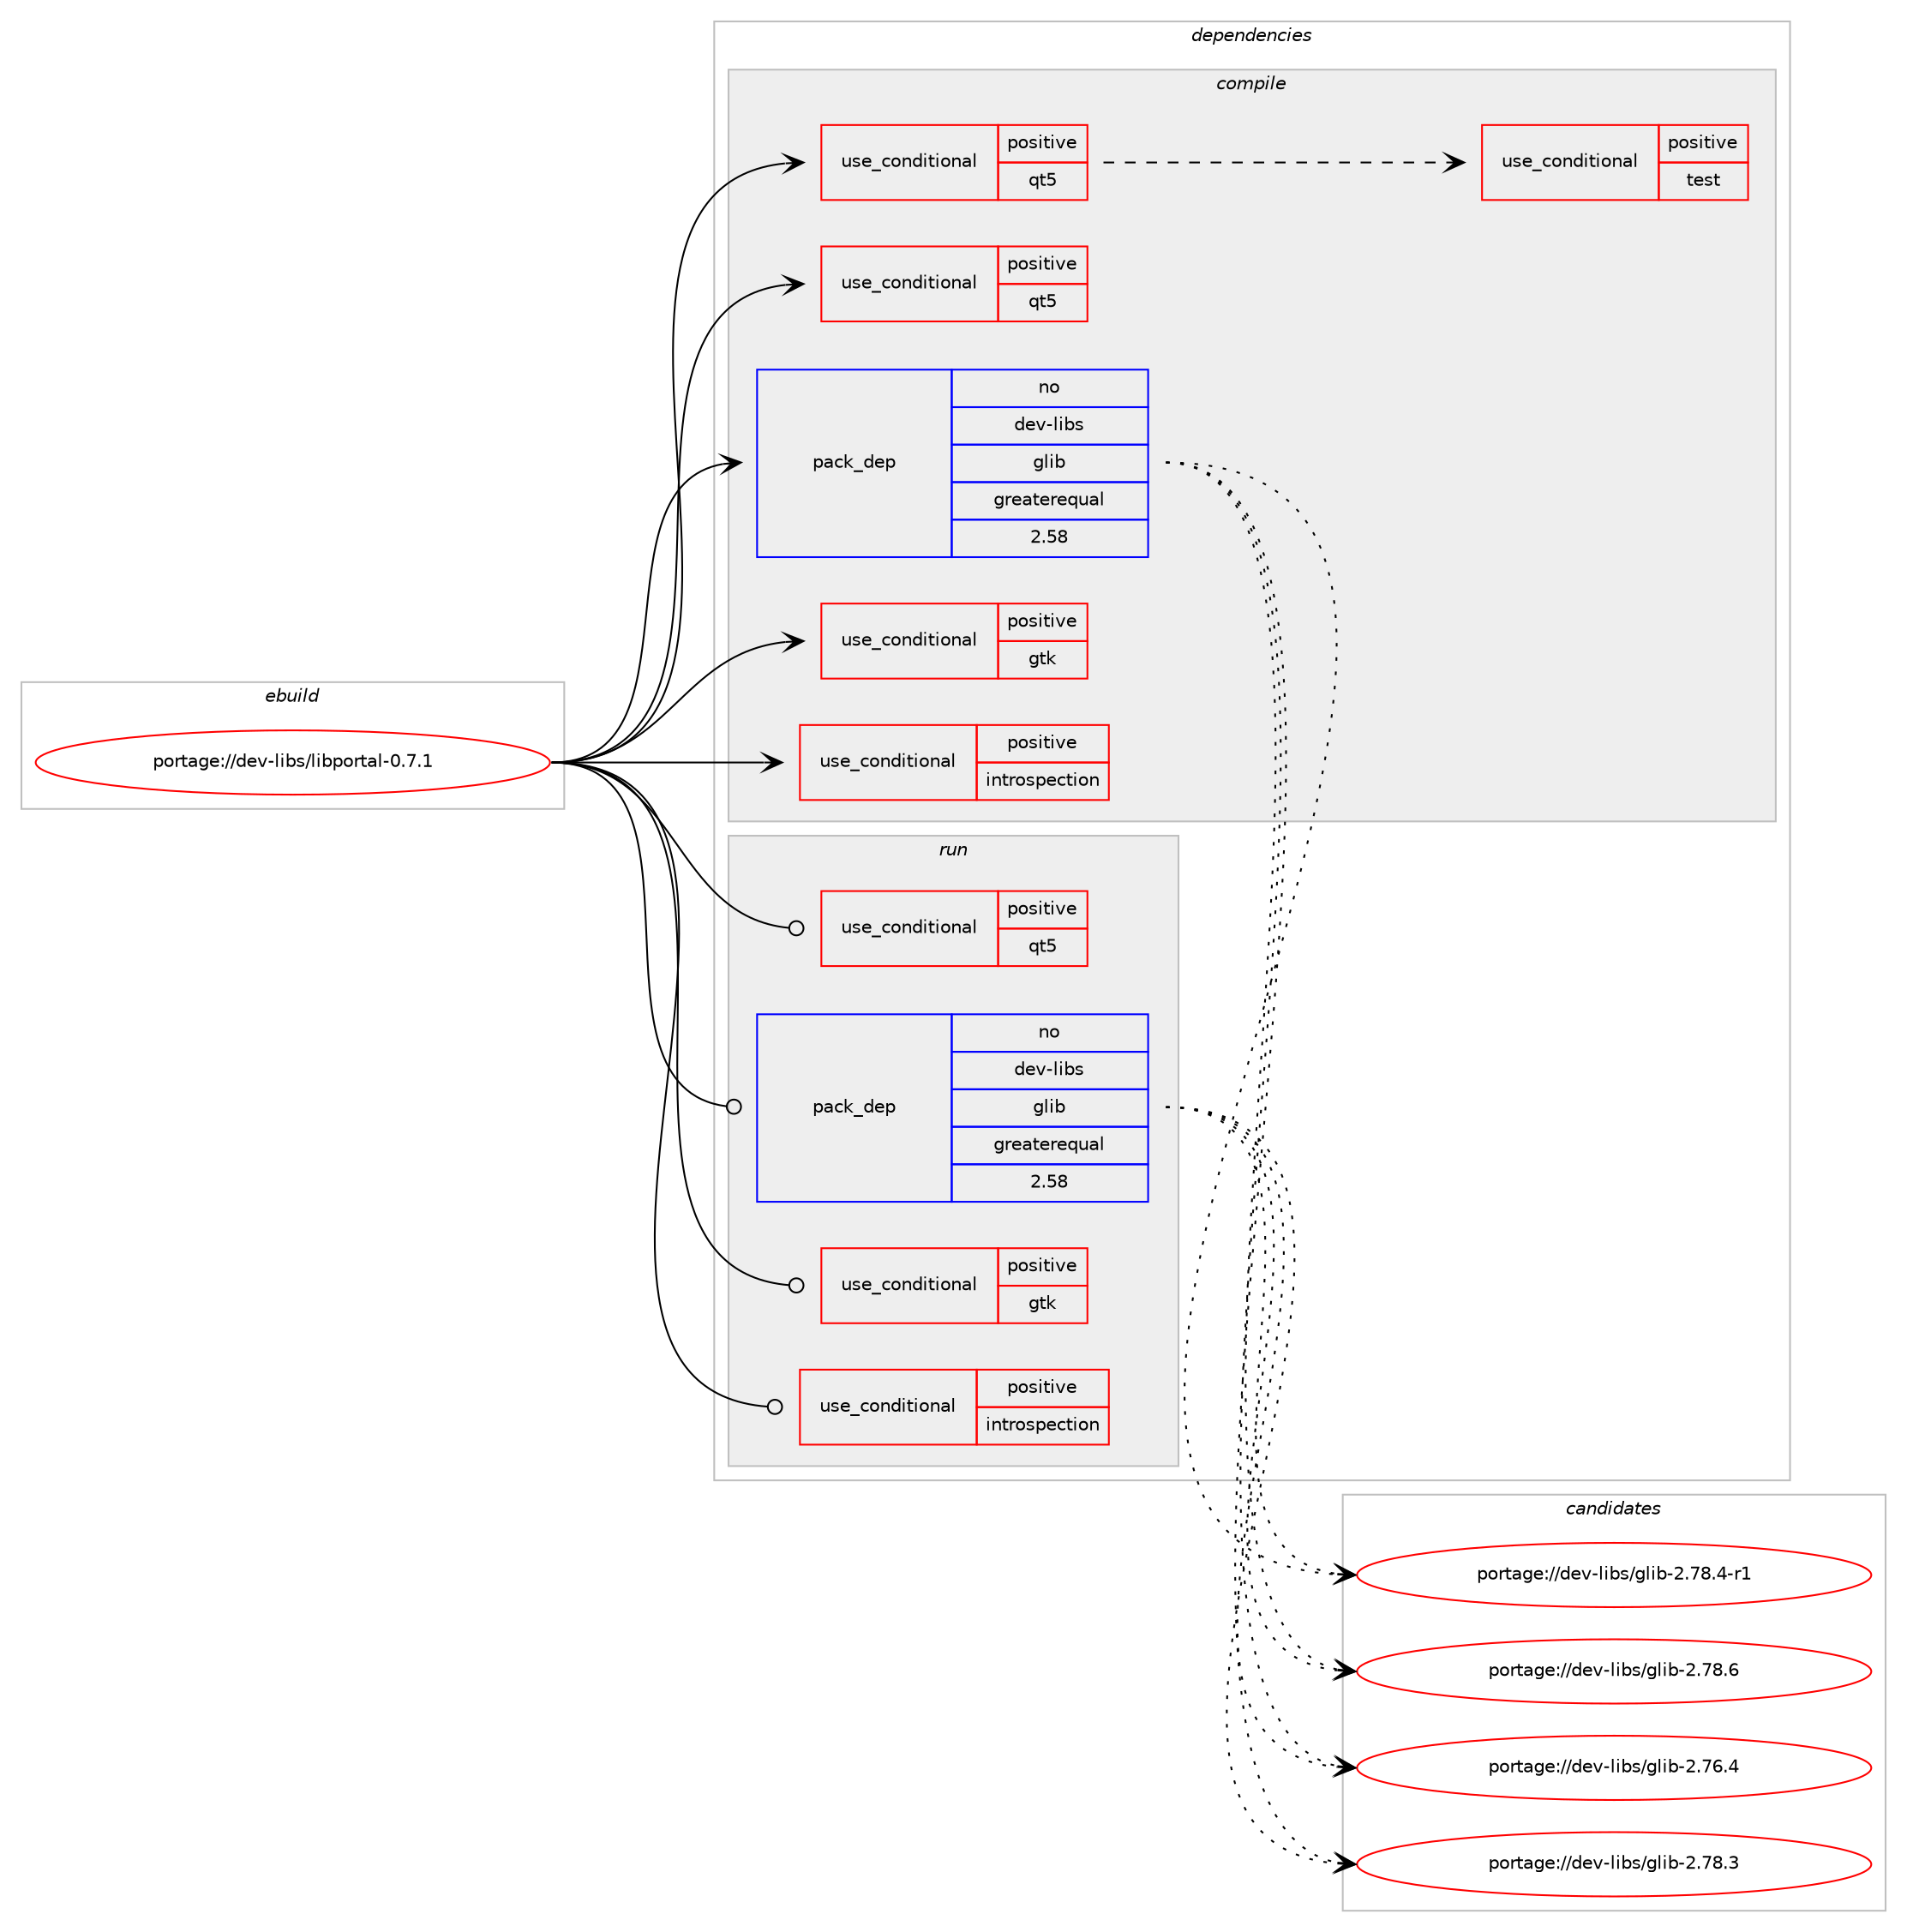 digraph prolog {

# *************
# Graph options
# *************

newrank=true;
concentrate=true;
compound=true;
graph [rankdir=LR,fontname=Helvetica,fontsize=10,ranksep=1.5];#, ranksep=2.5, nodesep=0.2];
edge  [arrowhead=vee];
node  [fontname=Helvetica,fontsize=10];

# **********
# The ebuild
# **********

subgraph cluster_leftcol {
color=gray;
rank=same;
label=<<i>ebuild</i>>;
id [label="portage://dev-libs/libportal-0.7.1", color=red, width=4, href="../dev-libs/libportal-0.7.1.svg"];
}

# ****************
# The dependencies
# ****************

subgraph cluster_midcol {
color=gray;
label=<<i>dependencies</i>>;
subgraph cluster_compile {
fillcolor="#eeeeee";
style=filled;
label=<<i>compile</i>>;
subgraph cond26382 {
dependency56290 [label=<<TABLE BORDER="0" CELLBORDER="1" CELLSPACING="0" CELLPADDING="4"><TR><TD ROWSPAN="3" CELLPADDING="10">use_conditional</TD></TR><TR><TD>positive</TD></TR><TR><TD>gtk</TD></TR></TABLE>>, shape=none, color=red];
# *** BEGIN UNKNOWN DEPENDENCY TYPE (TODO) ***
# dependency56290 -> package_dependency(portage://dev-libs/libportal-0.7.1,install,no,x11-libs,gtk+,none,[,,],[slot(3)],[])
# *** END UNKNOWN DEPENDENCY TYPE (TODO) ***

# *** BEGIN UNKNOWN DEPENDENCY TYPE (TODO) ***
# dependency56290 -> package_dependency(portage://dev-libs/libportal-0.7.1,install,no,gui-libs,gtk,none,[,,],[slot(4)],[])
# *** END UNKNOWN DEPENDENCY TYPE (TODO) ***

}
id:e -> dependency56290:w [weight=20,style="solid",arrowhead="vee"];
subgraph cond26383 {
dependency56291 [label=<<TABLE BORDER="0" CELLBORDER="1" CELLSPACING="0" CELLPADDING="4"><TR><TD ROWSPAN="3" CELLPADDING="10">use_conditional</TD></TR><TR><TD>positive</TD></TR><TR><TD>introspection</TD></TR></TABLE>>, shape=none, color=red];
# *** BEGIN UNKNOWN DEPENDENCY TYPE (TODO) ***
# dependency56291 -> package_dependency(portage://dev-libs/libportal-0.7.1,install,no,dev-libs,gobject-introspection,none,[,,],any_same_slot,[])
# *** END UNKNOWN DEPENDENCY TYPE (TODO) ***

}
id:e -> dependency56291:w [weight=20,style="solid",arrowhead="vee"];
subgraph cond26384 {
dependency56292 [label=<<TABLE BORDER="0" CELLBORDER="1" CELLSPACING="0" CELLPADDING="4"><TR><TD ROWSPAN="3" CELLPADDING="10">use_conditional</TD></TR><TR><TD>positive</TD></TR><TR><TD>qt5</TD></TR></TABLE>>, shape=none, color=red];
subgraph cond26385 {
dependency56293 [label=<<TABLE BORDER="0" CELLBORDER="1" CELLSPACING="0" CELLPADDING="4"><TR><TD ROWSPAN="3" CELLPADDING="10">use_conditional</TD></TR><TR><TD>positive</TD></TR><TR><TD>test</TD></TR></TABLE>>, shape=none, color=red];
# *** BEGIN UNKNOWN DEPENDENCY TYPE (TODO) ***
# dependency56293 -> package_dependency(portage://dev-libs/libportal-0.7.1,install,no,dev-qt,qttest,none,[,,],any_same_slot,[])
# *** END UNKNOWN DEPENDENCY TYPE (TODO) ***

}
dependency56292:e -> dependency56293:w [weight=20,style="dashed",arrowhead="vee"];
}
id:e -> dependency56292:w [weight=20,style="solid",arrowhead="vee"];
subgraph cond26386 {
dependency56294 [label=<<TABLE BORDER="0" CELLBORDER="1" CELLSPACING="0" CELLPADDING="4"><TR><TD ROWSPAN="3" CELLPADDING="10">use_conditional</TD></TR><TR><TD>positive</TD></TR><TR><TD>qt5</TD></TR></TABLE>>, shape=none, color=red];
# *** BEGIN UNKNOWN DEPENDENCY TYPE (TODO) ***
# dependency56294 -> package_dependency(portage://dev-libs/libportal-0.7.1,install,no,dev-qt,qtcore,none,[,,],any_same_slot,[])
# *** END UNKNOWN DEPENDENCY TYPE (TODO) ***

# *** BEGIN UNKNOWN DEPENDENCY TYPE (TODO) ***
# dependency56294 -> package_dependency(portage://dev-libs/libportal-0.7.1,install,no,dev-qt,qtgui,none,[,,],any_same_slot,[])
# *** END UNKNOWN DEPENDENCY TYPE (TODO) ***

# *** BEGIN UNKNOWN DEPENDENCY TYPE (TODO) ***
# dependency56294 -> package_dependency(portage://dev-libs/libportal-0.7.1,install,no,dev-qt,qtx11extras,none,[,,],any_same_slot,[])
# *** END UNKNOWN DEPENDENCY TYPE (TODO) ***

# *** BEGIN UNKNOWN DEPENDENCY TYPE (TODO) ***
# dependency56294 -> package_dependency(portage://dev-libs/libportal-0.7.1,install,no,dev-qt,qtwidgets,none,[,,],any_same_slot,[])
# *** END UNKNOWN DEPENDENCY TYPE (TODO) ***

}
id:e -> dependency56294:w [weight=20,style="solid",arrowhead="vee"];
subgraph pack28749 {
dependency56295 [label=<<TABLE BORDER="0" CELLBORDER="1" CELLSPACING="0" CELLPADDING="4" WIDTH="220"><TR><TD ROWSPAN="6" CELLPADDING="30">pack_dep</TD></TR><TR><TD WIDTH="110">no</TD></TR><TR><TD>dev-libs</TD></TR><TR><TD>glib</TD></TR><TR><TD>greaterequal</TD></TR><TR><TD>2.58</TD></TR></TABLE>>, shape=none, color=blue];
}
id:e -> dependency56295:w [weight=20,style="solid",arrowhead="vee"];
}
subgraph cluster_compileandrun {
fillcolor="#eeeeee";
style=filled;
label=<<i>compile and run</i>>;
}
subgraph cluster_run {
fillcolor="#eeeeee";
style=filled;
label=<<i>run</i>>;
subgraph cond26387 {
dependency56296 [label=<<TABLE BORDER="0" CELLBORDER="1" CELLSPACING="0" CELLPADDING="4"><TR><TD ROWSPAN="3" CELLPADDING="10">use_conditional</TD></TR><TR><TD>positive</TD></TR><TR><TD>gtk</TD></TR></TABLE>>, shape=none, color=red];
# *** BEGIN UNKNOWN DEPENDENCY TYPE (TODO) ***
# dependency56296 -> package_dependency(portage://dev-libs/libportal-0.7.1,run,no,x11-libs,gtk+,none,[,,],[slot(3)],[])
# *** END UNKNOWN DEPENDENCY TYPE (TODO) ***

# *** BEGIN UNKNOWN DEPENDENCY TYPE (TODO) ***
# dependency56296 -> package_dependency(portage://dev-libs/libportal-0.7.1,run,no,gui-libs,gtk,none,[,,],[slot(4)],[])
# *** END UNKNOWN DEPENDENCY TYPE (TODO) ***

}
id:e -> dependency56296:w [weight=20,style="solid",arrowhead="odot"];
subgraph cond26388 {
dependency56297 [label=<<TABLE BORDER="0" CELLBORDER="1" CELLSPACING="0" CELLPADDING="4"><TR><TD ROWSPAN="3" CELLPADDING="10">use_conditional</TD></TR><TR><TD>positive</TD></TR><TR><TD>introspection</TD></TR></TABLE>>, shape=none, color=red];
# *** BEGIN UNKNOWN DEPENDENCY TYPE (TODO) ***
# dependency56297 -> package_dependency(portage://dev-libs/libportal-0.7.1,run,no,dev-libs,gobject-introspection,none,[,,],any_same_slot,[])
# *** END UNKNOWN DEPENDENCY TYPE (TODO) ***

}
id:e -> dependency56297:w [weight=20,style="solid",arrowhead="odot"];
subgraph cond26389 {
dependency56298 [label=<<TABLE BORDER="0" CELLBORDER="1" CELLSPACING="0" CELLPADDING="4"><TR><TD ROWSPAN="3" CELLPADDING="10">use_conditional</TD></TR><TR><TD>positive</TD></TR><TR><TD>qt5</TD></TR></TABLE>>, shape=none, color=red];
# *** BEGIN UNKNOWN DEPENDENCY TYPE (TODO) ***
# dependency56298 -> package_dependency(portage://dev-libs/libportal-0.7.1,run,no,dev-qt,qtcore,none,[,,],any_same_slot,[])
# *** END UNKNOWN DEPENDENCY TYPE (TODO) ***

# *** BEGIN UNKNOWN DEPENDENCY TYPE (TODO) ***
# dependency56298 -> package_dependency(portage://dev-libs/libportal-0.7.1,run,no,dev-qt,qtgui,none,[,,],any_same_slot,[])
# *** END UNKNOWN DEPENDENCY TYPE (TODO) ***

# *** BEGIN UNKNOWN DEPENDENCY TYPE (TODO) ***
# dependency56298 -> package_dependency(portage://dev-libs/libportal-0.7.1,run,no,dev-qt,qtx11extras,none,[,,],any_same_slot,[])
# *** END UNKNOWN DEPENDENCY TYPE (TODO) ***

# *** BEGIN UNKNOWN DEPENDENCY TYPE (TODO) ***
# dependency56298 -> package_dependency(portage://dev-libs/libportal-0.7.1,run,no,dev-qt,qtwidgets,none,[,,],any_same_slot,[])
# *** END UNKNOWN DEPENDENCY TYPE (TODO) ***

}
id:e -> dependency56298:w [weight=20,style="solid",arrowhead="odot"];
subgraph pack28750 {
dependency56299 [label=<<TABLE BORDER="0" CELLBORDER="1" CELLSPACING="0" CELLPADDING="4" WIDTH="220"><TR><TD ROWSPAN="6" CELLPADDING="30">pack_dep</TD></TR><TR><TD WIDTH="110">no</TD></TR><TR><TD>dev-libs</TD></TR><TR><TD>glib</TD></TR><TR><TD>greaterequal</TD></TR><TR><TD>2.58</TD></TR></TABLE>>, shape=none, color=blue];
}
id:e -> dependency56299:w [weight=20,style="solid",arrowhead="odot"];
}
}

# **************
# The candidates
# **************

subgraph cluster_choices {
rank=same;
color=gray;
label=<<i>candidates</i>>;

subgraph choice28749 {
color=black;
nodesep=1;
choice1001011184510810598115471031081059845504655544652 [label="portage://dev-libs/glib-2.76.4", color=red, width=4,href="../dev-libs/glib-2.76.4.svg"];
choice1001011184510810598115471031081059845504655564651 [label="portage://dev-libs/glib-2.78.3", color=red, width=4,href="../dev-libs/glib-2.78.3.svg"];
choice10010111845108105981154710310810598455046555646524511449 [label="portage://dev-libs/glib-2.78.4-r1", color=red, width=4,href="../dev-libs/glib-2.78.4-r1.svg"];
choice1001011184510810598115471031081059845504655564654 [label="portage://dev-libs/glib-2.78.6", color=red, width=4,href="../dev-libs/glib-2.78.6.svg"];
dependency56295:e -> choice1001011184510810598115471031081059845504655544652:w [style=dotted,weight="100"];
dependency56295:e -> choice1001011184510810598115471031081059845504655564651:w [style=dotted,weight="100"];
dependency56295:e -> choice10010111845108105981154710310810598455046555646524511449:w [style=dotted,weight="100"];
dependency56295:e -> choice1001011184510810598115471031081059845504655564654:w [style=dotted,weight="100"];
}
subgraph choice28750 {
color=black;
nodesep=1;
choice1001011184510810598115471031081059845504655544652 [label="portage://dev-libs/glib-2.76.4", color=red, width=4,href="../dev-libs/glib-2.76.4.svg"];
choice1001011184510810598115471031081059845504655564651 [label="portage://dev-libs/glib-2.78.3", color=red, width=4,href="../dev-libs/glib-2.78.3.svg"];
choice10010111845108105981154710310810598455046555646524511449 [label="portage://dev-libs/glib-2.78.4-r1", color=red, width=4,href="../dev-libs/glib-2.78.4-r1.svg"];
choice1001011184510810598115471031081059845504655564654 [label="portage://dev-libs/glib-2.78.6", color=red, width=4,href="../dev-libs/glib-2.78.6.svg"];
dependency56299:e -> choice1001011184510810598115471031081059845504655544652:w [style=dotted,weight="100"];
dependency56299:e -> choice1001011184510810598115471031081059845504655564651:w [style=dotted,weight="100"];
dependency56299:e -> choice10010111845108105981154710310810598455046555646524511449:w [style=dotted,weight="100"];
dependency56299:e -> choice1001011184510810598115471031081059845504655564654:w [style=dotted,weight="100"];
}
}

}
